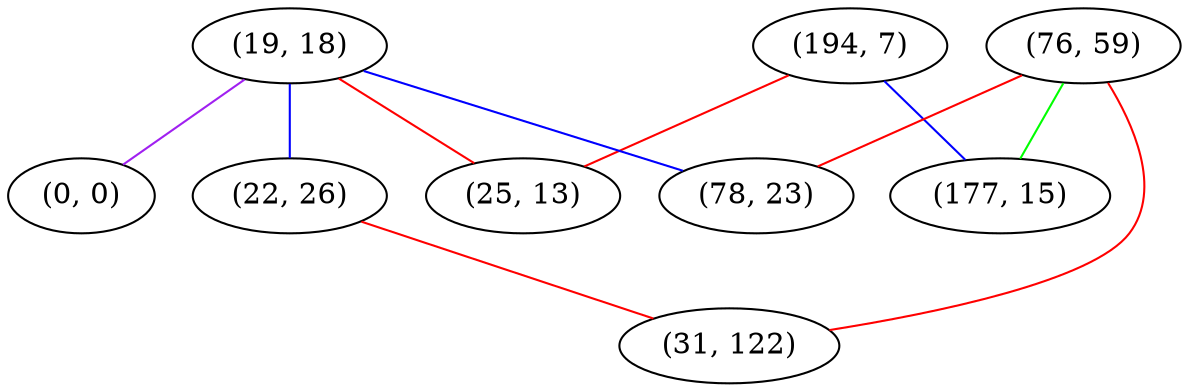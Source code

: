 graph "" {
"(194, 7)";
"(19, 18)";
"(0, 0)";
"(76, 59)";
"(22, 26)";
"(31, 122)";
"(25, 13)";
"(78, 23)";
"(177, 15)";
"(194, 7)" -- "(25, 13)"  [color=red, key=0, weight=1];
"(194, 7)" -- "(177, 15)"  [color=blue, key=0, weight=3];
"(19, 18)" -- "(25, 13)"  [color=red, key=0, weight=1];
"(19, 18)" -- "(0, 0)"  [color=purple, key=0, weight=4];
"(19, 18)" -- "(22, 26)"  [color=blue, key=0, weight=3];
"(19, 18)" -- "(78, 23)"  [color=blue, key=0, weight=3];
"(76, 59)" -- "(78, 23)"  [color=red, key=0, weight=1];
"(76, 59)" -- "(31, 122)"  [color=red, key=0, weight=1];
"(76, 59)" -- "(177, 15)"  [color=green, key=0, weight=2];
"(22, 26)" -- "(31, 122)"  [color=red, key=0, weight=1];
}
